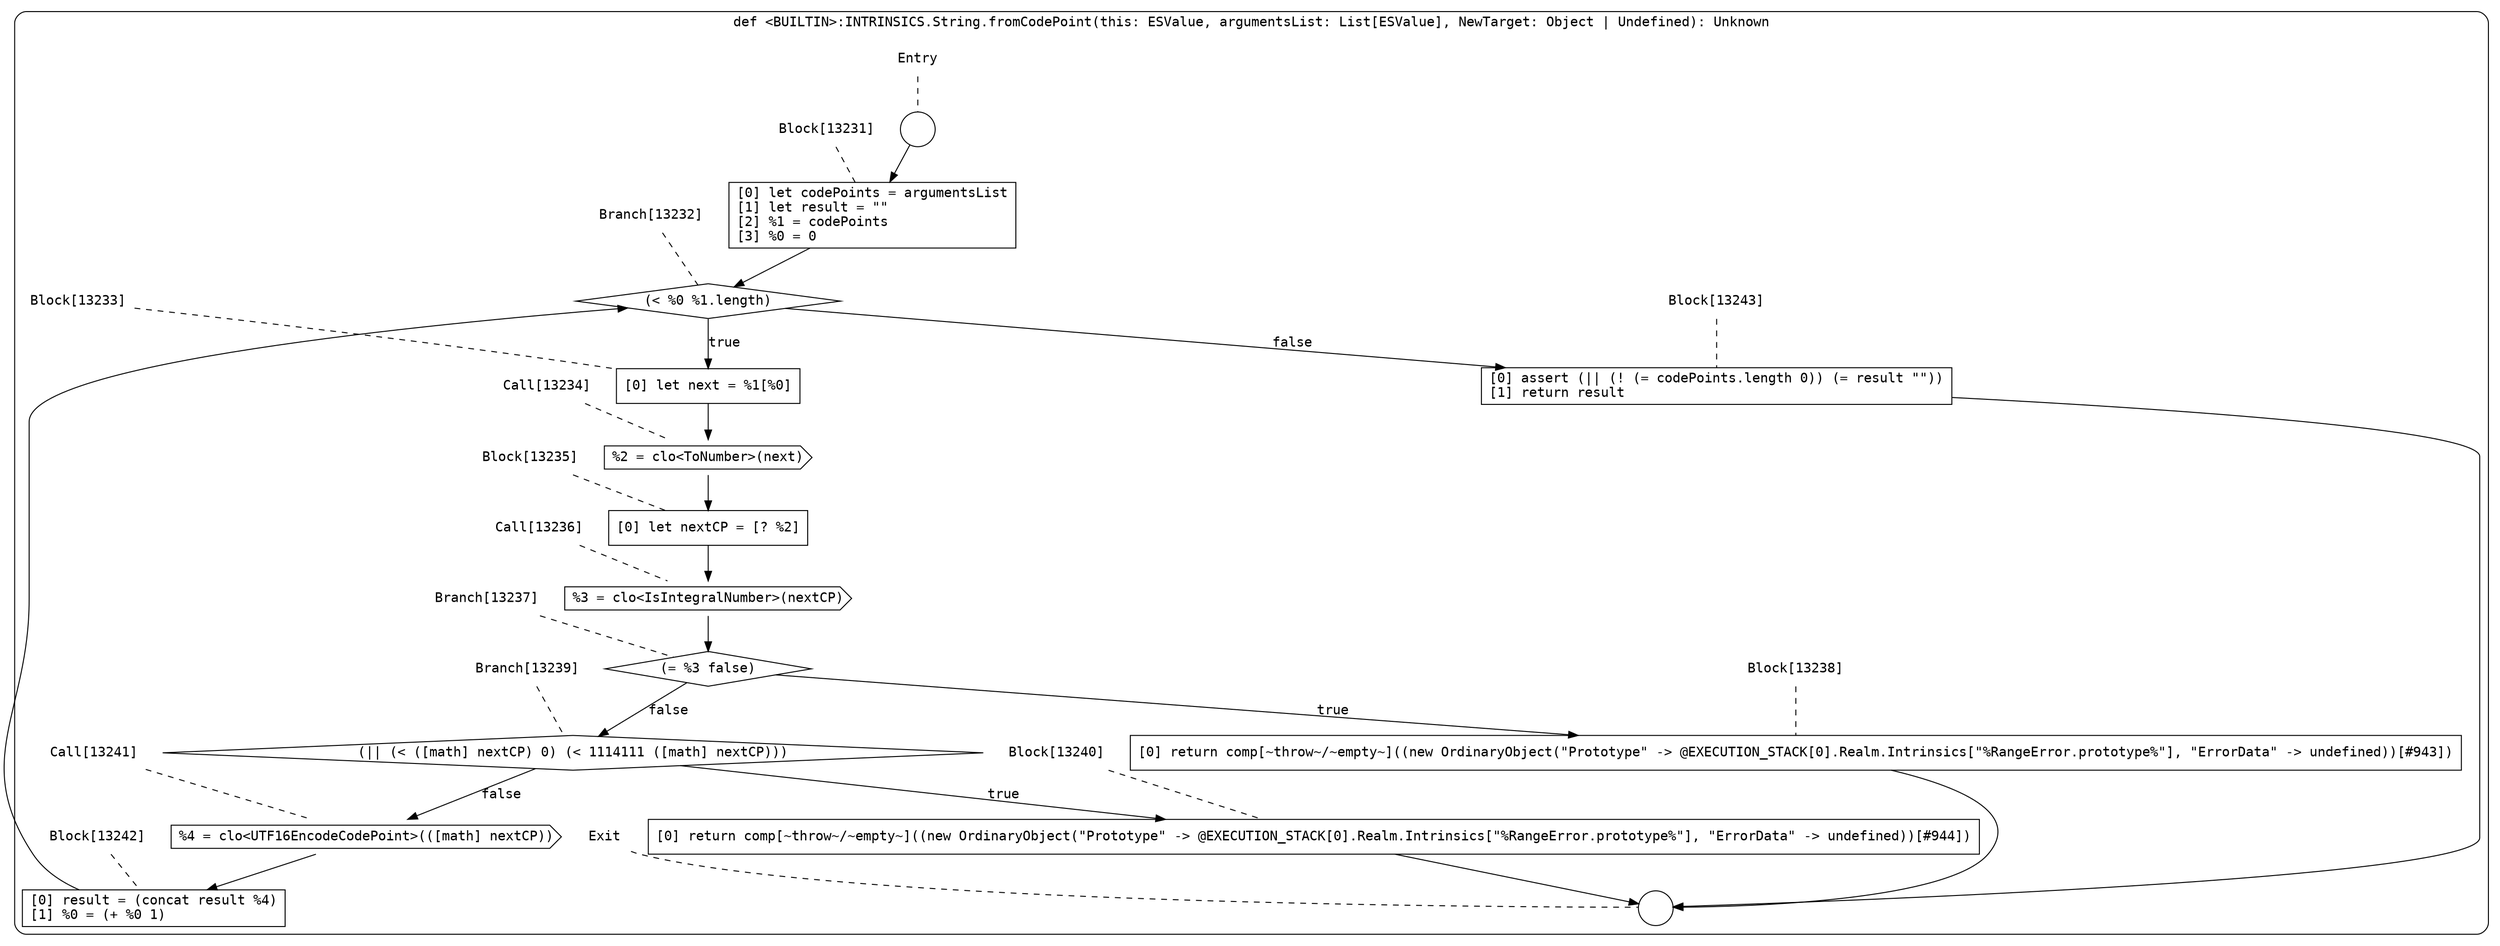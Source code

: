 digraph {
  graph [fontname = "Consolas"]
  node [fontname = "Consolas"]
  edge [fontname = "Consolas"]
  subgraph cluster2165 {
    label = "def <BUILTIN>:INTRINSICS.String.fromCodePoint(this: ESValue, argumentsList: List[ESValue], NewTarget: Object | Undefined): Unknown"
    style = rounded
    cluster2165_entry_name [shape=none, label=<<font color="black">Entry</font>>]
    cluster2165_entry_name -> cluster2165_entry [arrowhead=none, color="black", style=dashed]
    cluster2165_entry [shape=circle label=" " color="black" fillcolor="white" style=filled]
    cluster2165_entry -> node13231 [color="black"]
    cluster2165_exit_name [shape=none, label=<<font color="black">Exit</font>>]
    cluster2165_exit_name -> cluster2165_exit [arrowhead=none, color="black", style=dashed]
    cluster2165_exit [shape=circle label=" " color="black" fillcolor="white" style=filled]
    node13231_name [shape=none, label=<<font color="black">Block[13231]</font>>]
    node13231_name -> node13231 [arrowhead=none, color="black", style=dashed]
    node13231 [shape=box, label=<<font color="black">[0] let codePoints = argumentsList<BR ALIGN="LEFT"/>[1] let result = &quot;&quot;<BR ALIGN="LEFT"/>[2] %1 = codePoints<BR ALIGN="LEFT"/>[3] %0 = 0<BR ALIGN="LEFT"/></font>> color="black" fillcolor="white", style=filled]
    node13231 -> node13232 [color="black"]
    node13232_name [shape=none, label=<<font color="black">Branch[13232]</font>>]
    node13232_name -> node13232 [arrowhead=none, color="black", style=dashed]
    node13232 [shape=diamond, label=<<font color="black">(&lt; %0 %1.length)</font>> color="black" fillcolor="white", style=filled]
    node13232 -> node13233 [label=<<font color="black">true</font>> color="black"]
    node13232 -> node13243 [label=<<font color="black">false</font>> color="black"]
    node13233_name [shape=none, label=<<font color="black">Block[13233]</font>>]
    node13233_name -> node13233 [arrowhead=none, color="black", style=dashed]
    node13233 [shape=box, label=<<font color="black">[0] let next = %1[%0]<BR ALIGN="LEFT"/></font>> color="black" fillcolor="white", style=filled]
    node13233 -> node13234 [color="black"]
    node13243_name [shape=none, label=<<font color="black">Block[13243]</font>>]
    node13243_name -> node13243 [arrowhead=none, color="black", style=dashed]
    node13243 [shape=box, label=<<font color="black">[0] assert (|| (! (= codePoints.length 0)) (= result &quot;&quot;))<BR ALIGN="LEFT"/>[1] return result<BR ALIGN="LEFT"/></font>> color="black" fillcolor="white", style=filled]
    node13243 -> cluster2165_exit [color="black"]
    node13234_name [shape=none, label=<<font color="black">Call[13234]</font>>]
    node13234_name -> node13234 [arrowhead=none, color="black", style=dashed]
    node13234 [shape=cds, label=<<font color="black">%2 = clo&lt;ToNumber&gt;(next)</font>> color="black" fillcolor="white", style=filled]
    node13234 -> node13235 [color="black"]
    node13235_name [shape=none, label=<<font color="black">Block[13235]</font>>]
    node13235_name -> node13235 [arrowhead=none, color="black", style=dashed]
    node13235 [shape=box, label=<<font color="black">[0] let nextCP = [? %2]<BR ALIGN="LEFT"/></font>> color="black" fillcolor="white", style=filled]
    node13235 -> node13236 [color="black"]
    node13236_name [shape=none, label=<<font color="black">Call[13236]</font>>]
    node13236_name -> node13236 [arrowhead=none, color="black", style=dashed]
    node13236 [shape=cds, label=<<font color="black">%3 = clo&lt;IsIntegralNumber&gt;(nextCP)</font>> color="black" fillcolor="white", style=filled]
    node13236 -> node13237 [color="black"]
    node13237_name [shape=none, label=<<font color="black">Branch[13237]</font>>]
    node13237_name -> node13237 [arrowhead=none, color="black", style=dashed]
    node13237 [shape=diamond, label=<<font color="black">(= %3 false)</font>> color="black" fillcolor="white", style=filled]
    node13237 -> node13238 [label=<<font color="black">true</font>> color="black"]
    node13237 -> node13239 [label=<<font color="black">false</font>> color="black"]
    node13238_name [shape=none, label=<<font color="black">Block[13238]</font>>]
    node13238_name -> node13238 [arrowhead=none, color="black", style=dashed]
    node13238 [shape=box, label=<<font color="black">[0] return comp[~throw~/~empty~]((new OrdinaryObject(&quot;Prototype&quot; -&gt; @EXECUTION_STACK[0].Realm.Intrinsics[&quot;%RangeError.prototype%&quot;], &quot;ErrorData&quot; -&gt; undefined))[#943])<BR ALIGN="LEFT"/></font>> color="black" fillcolor="white", style=filled]
    node13238 -> cluster2165_exit [color="black"]
    node13239_name [shape=none, label=<<font color="black">Branch[13239]</font>>]
    node13239_name -> node13239 [arrowhead=none, color="black", style=dashed]
    node13239 [shape=diamond, label=<<font color="black">(|| (&lt; ([math] nextCP) 0) (&lt; 1114111 ([math] nextCP)))</font>> color="black" fillcolor="white", style=filled]
    node13239 -> node13240 [label=<<font color="black">true</font>> color="black"]
    node13239 -> node13241 [label=<<font color="black">false</font>> color="black"]
    node13240_name [shape=none, label=<<font color="black">Block[13240]</font>>]
    node13240_name -> node13240 [arrowhead=none, color="black", style=dashed]
    node13240 [shape=box, label=<<font color="black">[0] return comp[~throw~/~empty~]((new OrdinaryObject(&quot;Prototype&quot; -&gt; @EXECUTION_STACK[0].Realm.Intrinsics[&quot;%RangeError.prototype%&quot;], &quot;ErrorData&quot; -&gt; undefined))[#944])<BR ALIGN="LEFT"/></font>> color="black" fillcolor="white", style=filled]
    node13240 -> cluster2165_exit [color="black"]
    node13241_name [shape=none, label=<<font color="black">Call[13241]</font>>]
    node13241_name -> node13241 [arrowhead=none, color="black", style=dashed]
    node13241 [shape=cds, label=<<font color="black">%4 = clo&lt;UTF16EncodeCodePoint&gt;(([math] nextCP))</font>> color="black" fillcolor="white", style=filled]
    node13241 -> node13242 [color="black"]
    node13242_name [shape=none, label=<<font color="black">Block[13242]</font>>]
    node13242_name -> node13242 [arrowhead=none, color="black", style=dashed]
    node13242 [shape=box, label=<<font color="black">[0] result = (concat result %4)<BR ALIGN="LEFT"/>[1] %0 = (+ %0 1)<BR ALIGN="LEFT"/></font>> color="black" fillcolor="white", style=filled]
    node13242 -> node13232 [color="black"]
  }
}
